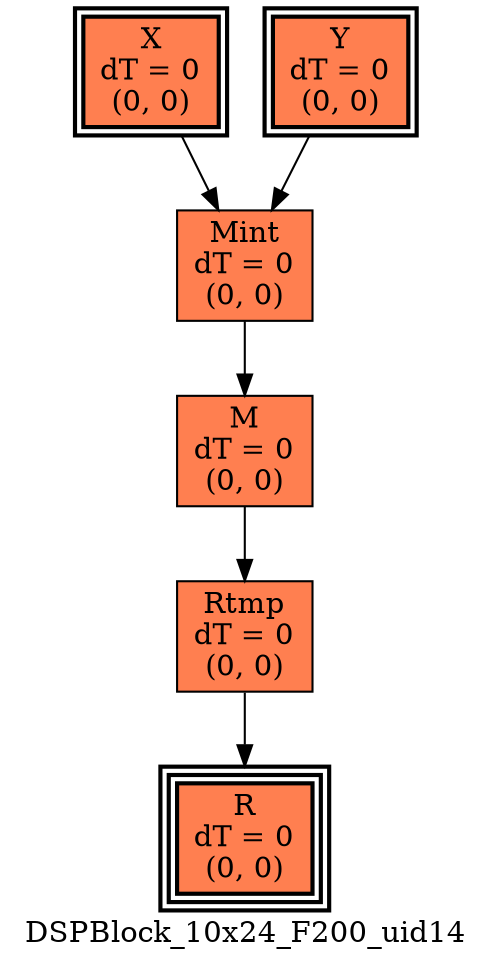 digraph DSPBlock_10x24_F200_uid14
{
	//graph drawing options
	label=DSPBlock_10x24_F200_uid14;
	labelloc=bottom;
	labeljust=right;
	ratio=auto;
	nodesep=0.25;
	ranksep=0.5;

	//input/output signals of operator DSPBlock_10x24_F200_uid14
	X__DSPBlock_10x24_F200_uid14 [ label="X\ndT = 0\n(0, 0)", shape=box, color=black, style="bold, filled", fillcolor=coral, peripheries=2 ];
	Y__DSPBlock_10x24_F200_uid14 [ label="Y\ndT = 0\n(0, 0)", shape=box, color=black, style="bold, filled", fillcolor=coral, peripheries=2 ];
	R__DSPBlock_10x24_F200_uid14 [ label="R\ndT = 0\n(0, 0)", shape=box, color=black, style="bold, filled", fillcolor=coral, peripheries=3 ];
	{rank=same X__DSPBlock_10x24_F200_uid14, Y__DSPBlock_10x24_F200_uid14};
	{rank=same R__DSPBlock_10x24_F200_uid14};
	//internal signals of operator DSPBlock_10x24_F200_uid14
	Mint__DSPBlock_10x24_F200_uid14 [ label="Mint\ndT = 0\n(0, 0)", shape=box, color=black, style=filled, fillcolor=coral, peripheries=1 ];
	M__DSPBlock_10x24_F200_uid14 [ label="M\ndT = 0\n(0, 0)", shape=box, color=black, style=filled, fillcolor=coral, peripheries=1 ];
	Rtmp__DSPBlock_10x24_F200_uid14 [ label="Rtmp\ndT = 0\n(0, 0)", shape=box, color=black, style=filled, fillcolor=coral, peripheries=1 ];

	//subcomponents of operator DSPBlock_10x24_F200_uid14

	//input and internal signal connections of operator DSPBlock_10x24_F200_uid14
	X__DSPBlock_10x24_F200_uid14 -> Mint__DSPBlock_10x24_F200_uid14 [ arrowhead=normal, arrowsize=1.0, arrowtail=normal, color=black, dir=forward  ];
	Y__DSPBlock_10x24_F200_uid14 -> Mint__DSPBlock_10x24_F200_uid14 [ arrowhead=normal, arrowsize=1.0, arrowtail=normal, color=black, dir=forward  ];
	Mint__DSPBlock_10x24_F200_uid14 -> M__DSPBlock_10x24_F200_uid14 [ arrowhead=normal, arrowsize=1.0, arrowtail=normal, color=black, dir=forward  ];
	M__DSPBlock_10x24_F200_uid14 -> Rtmp__DSPBlock_10x24_F200_uid14 [ arrowhead=normal, arrowsize=1.0, arrowtail=normal, color=black, dir=forward  ];
	Rtmp__DSPBlock_10x24_F200_uid14 -> R__DSPBlock_10x24_F200_uid14 [ arrowhead=normal, arrowsize=1.0, arrowtail=normal, color=black, dir=forward  ];
}

